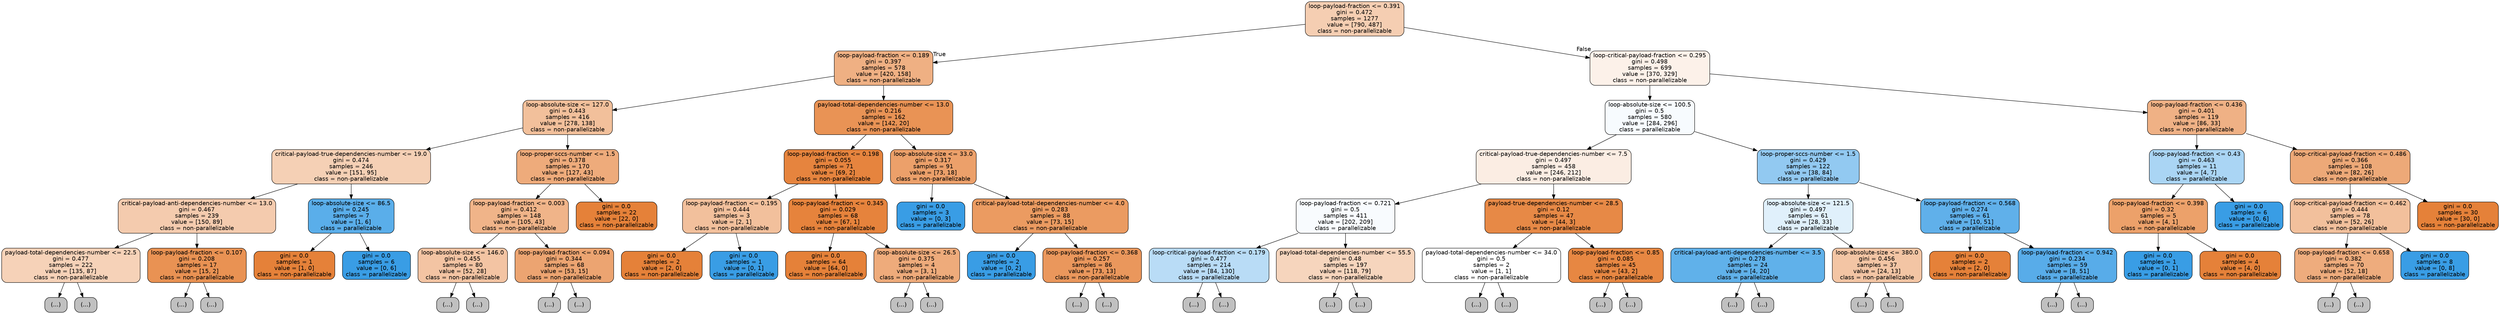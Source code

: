 digraph Tree {
node [shape=box, style="filled, rounded", color="black", fontname=helvetica] ;
edge [fontname=helvetica] ;
0 [label="loop-payload-fraction <= 0.391\ngini = 0.472\nsamples = 1277\nvalue = [790, 487]\nclass = non-parallelizable", fillcolor="#e5813962"] ;
1 [label="loop-payload-fraction <= 0.189\ngini = 0.397\nsamples = 578\nvalue = [420, 158]\nclass = non-parallelizable", fillcolor="#e581399f"] ;
0 -> 1 [labeldistance=2.5, labelangle=45, headlabel="True"] ;
2 [label="loop-absolute-size <= 127.0\ngini = 0.443\nsamples = 416\nvalue = [278, 138]\nclass = non-parallelizable", fillcolor="#e5813980"] ;
1 -> 2 ;
3 [label="critical-payload-true-dependencies-number <= 19.0\ngini = 0.474\nsamples = 246\nvalue = [151, 95]\nclass = non-parallelizable", fillcolor="#e581395f"] ;
2 -> 3 ;
4 [label="critical-payload-anti-dependencies-number <= 13.0\ngini = 0.467\nsamples = 239\nvalue = [150, 89]\nclass = non-parallelizable", fillcolor="#e5813968"] ;
3 -> 4 ;
5 [label="payload-total-dependencies-number <= 22.5\ngini = 0.477\nsamples = 222\nvalue = [135, 87]\nclass = non-parallelizable", fillcolor="#e581395b"] ;
4 -> 5 ;
6 [label="(...)", fillcolor="#C0C0C0"] ;
5 -> 6 ;
137 [label="(...)", fillcolor="#C0C0C0"] ;
5 -> 137 ;
142 [label="loop-payload-fraction <= 0.107\ngini = 0.208\nsamples = 17\nvalue = [15, 2]\nclass = non-parallelizable", fillcolor="#e58139dd"] ;
4 -> 142 ;
143 [label="(...)", fillcolor="#C0C0C0"] ;
142 -> 143 ;
144 [label="(...)", fillcolor="#C0C0C0"] ;
142 -> 144 ;
147 [label="loop-absolute-size <= 86.5\ngini = 0.245\nsamples = 7\nvalue = [1, 6]\nclass = parallelizable", fillcolor="#399de5d4"] ;
3 -> 147 ;
148 [label="gini = 0.0\nsamples = 1\nvalue = [1, 0]\nclass = non-parallelizable", fillcolor="#e58139ff"] ;
147 -> 148 ;
149 [label="gini = 0.0\nsamples = 6\nvalue = [0, 6]\nclass = parallelizable", fillcolor="#399de5ff"] ;
147 -> 149 ;
150 [label="loop-proper-sccs-number <= 1.5\ngini = 0.378\nsamples = 170\nvalue = [127, 43]\nclass = non-parallelizable", fillcolor="#e58139a9"] ;
2 -> 150 ;
151 [label="loop-payload-fraction <= 0.003\ngini = 0.412\nsamples = 148\nvalue = [105, 43]\nclass = non-parallelizable", fillcolor="#e5813997"] ;
150 -> 151 ;
152 [label="loop-absolute-size <= 146.0\ngini = 0.455\nsamples = 80\nvalue = [52, 28]\nclass = non-parallelizable", fillcolor="#e5813976"] ;
151 -> 152 ;
153 [label="(...)", fillcolor="#C0C0C0"] ;
152 -> 153 ;
154 [label="(...)", fillcolor="#C0C0C0"] ;
152 -> 154 ;
219 [label="loop-payload-fraction <= 0.094\ngini = 0.344\nsamples = 68\nvalue = [53, 15]\nclass = non-parallelizable", fillcolor="#e58139b7"] ;
151 -> 219 ;
220 [label="(...)", fillcolor="#C0C0C0"] ;
219 -> 220 ;
239 [label="(...)", fillcolor="#C0C0C0"] ;
219 -> 239 ;
248 [label="gini = 0.0\nsamples = 22\nvalue = [22, 0]\nclass = non-parallelizable", fillcolor="#e58139ff"] ;
150 -> 248 ;
249 [label="payload-total-dependencies-number <= 13.0\ngini = 0.216\nsamples = 162\nvalue = [142, 20]\nclass = non-parallelizable", fillcolor="#e58139db"] ;
1 -> 249 ;
250 [label="loop-payload-fraction <= 0.198\ngini = 0.055\nsamples = 71\nvalue = [69, 2]\nclass = non-parallelizable", fillcolor="#e58139f8"] ;
249 -> 250 ;
251 [label="loop-payload-fraction <= 0.195\ngini = 0.444\nsamples = 3\nvalue = [2, 1]\nclass = non-parallelizable", fillcolor="#e581397f"] ;
250 -> 251 ;
252 [label="gini = 0.0\nsamples = 2\nvalue = [2, 0]\nclass = non-parallelizable", fillcolor="#e58139ff"] ;
251 -> 252 ;
253 [label="gini = 0.0\nsamples = 1\nvalue = [0, 1]\nclass = parallelizable", fillcolor="#399de5ff"] ;
251 -> 253 ;
254 [label="loop-payload-fraction <= 0.345\ngini = 0.029\nsamples = 68\nvalue = [67, 1]\nclass = non-parallelizable", fillcolor="#e58139fb"] ;
250 -> 254 ;
255 [label="gini = 0.0\nsamples = 64\nvalue = [64, 0]\nclass = non-parallelizable", fillcolor="#e58139ff"] ;
254 -> 255 ;
256 [label="loop-absolute-size <= 26.5\ngini = 0.375\nsamples = 4\nvalue = [3, 1]\nclass = non-parallelizable", fillcolor="#e58139aa"] ;
254 -> 256 ;
257 [label="(...)", fillcolor="#C0C0C0"] ;
256 -> 257 ;
258 [label="(...)", fillcolor="#C0C0C0"] ;
256 -> 258 ;
259 [label="loop-absolute-size <= 33.0\ngini = 0.317\nsamples = 91\nvalue = [73, 18]\nclass = non-parallelizable", fillcolor="#e58139c0"] ;
249 -> 259 ;
260 [label="gini = 0.0\nsamples = 3\nvalue = [0, 3]\nclass = parallelizable", fillcolor="#399de5ff"] ;
259 -> 260 ;
261 [label="critical-payload-total-dependencies-number <= 4.0\ngini = 0.283\nsamples = 88\nvalue = [73, 15]\nclass = non-parallelizable", fillcolor="#e58139cb"] ;
259 -> 261 ;
262 [label="gini = 0.0\nsamples = 2\nvalue = [0, 2]\nclass = parallelizable", fillcolor="#399de5ff"] ;
261 -> 262 ;
263 [label="loop-payload-fraction <= 0.368\ngini = 0.257\nsamples = 86\nvalue = [73, 13]\nclass = non-parallelizable", fillcolor="#e58139d2"] ;
261 -> 263 ;
264 [label="(...)", fillcolor="#C0C0C0"] ;
263 -> 264 ;
287 [label="(...)", fillcolor="#C0C0C0"] ;
263 -> 287 ;
288 [label="loop-critical-payload-fraction <= 0.295\ngini = 0.498\nsamples = 699\nvalue = [370, 329]\nclass = non-parallelizable", fillcolor="#e581391c"] ;
0 -> 288 [labeldistance=2.5, labelangle=-45, headlabel="False"] ;
289 [label="loop-absolute-size <= 100.5\ngini = 0.5\nsamples = 580\nvalue = [284, 296]\nclass = parallelizable", fillcolor="#399de50a"] ;
288 -> 289 ;
290 [label="critical-payload-true-dependencies-number <= 7.5\ngini = 0.497\nsamples = 458\nvalue = [246, 212]\nclass = non-parallelizable", fillcolor="#e5813923"] ;
289 -> 290 ;
291 [label="loop-payload-fraction <= 0.721\ngini = 0.5\nsamples = 411\nvalue = [202, 209]\nclass = parallelizable", fillcolor="#399de509"] ;
290 -> 291 ;
292 [label="loop-critical-payload-fraction <= 0.179\ngini = 0.477\nsamples = 214\nvalue = [84, 130]\nclass = parallelizable", fillcolor="#399de55a"] ;
291 -> 292 ;
293 [label="(...)", fillcolor="#C0C0C0"] ;
292 -> 293 ;
372 [label="(...)", fillcolor="#C0C0C0"] ;
292 -> 372 ;
389 [label="payload-total-dependencies-number <= 55.5\ngini = 0.48\nsamples = 197\nvalue = [118, 79]\nclass = non-parallelizable", fillcolor="#e5813954"] ;
291 -> 389 ;
390 [label="(...)", fillcolor="#C0C0C0"] ;
389 -> 390 ;
451 [label="(...)", fillcolor="#C0C0C0"] ;
389 -> 451 ;
468 [label="payload-true-dependencies-number <= 28.5\ngini = 0.12\nsamples = 47\nvalue = [44, 3]\nclass = non-parallelizable", fillcolor="#e58139ee"] ;
290 -> 468 ;
469 [label="payload-total-dependencies-number <= 34.0\ngini = 0.5\nsamples = 2\nvalue = [1, 1]\nclass = non-parallelizable", fillcolor="#e5813900"] ;
468 -> 469 ;
470 [label="(...)", fillcolor="#C0C0C0"] ;
469 -> 470 ;
471 [label="(...)", fillcolor="#C0C0C0"] ;
469 -> 471 ;
472 [label="loop-payload-fraction <= 0.85\ngini = 0.085\nsamples = 45\nvalue = [43, 2]\nclass = non-parallelizable", fillcolor="#e58139f3"] ;
468 -> 472 ;
473 [label="(...)", fillcolor="#C0C0C0"] ;
472 -> 473 ;
474 [label="(...)", fillcolor="#C0C0C0"] ;
472 -> 474 ;
481 [label="loop-proper-sccs-number <= 1.5\ngini = 0.429\nsamples = 122\nvalue = [38, 84]\nclass = parallelizable", fillcolor="#399de58c"] ;
289 -> 481 ;
482 [label="loop-absolute-size <= 121.5\ngini = 0.497\nsamples = 61\nvalue = [28, 33]\nclass = parallelizable", fillcolor="#399de527"] ;
481 -> 482 ;
483 [label="critical-payload-anti-dependencies-number <= 3.5\ngini = 0.278\nsamples = 24\nvalue = [4, 20]\nclass = parallelizable", fillcolor="#399de5cc"] ;
482 -> 483 ;
484 [label="(...)", fillcolor="#C0C0C0"] ;
483 -> 484 ;
489 [label="(...)", fillcolor="#C0C0C0"] ;
483 -> 489 ;
494 [label="loop-absolute-size <= 380.0\ngini = 0.456\nsamples = 37\nvalue = [24, 13]\nclass = non-parallelizable", fillcolor="#e5813975"] ;
482 -> 494 ;
495 [label="(...)", fillcolor="#C0C0C0"] ;
494 -> 495 ;
508 [label="(...)", fillcolor="#C0C0C0"] ;
494 -> 508 ;
509 [label="loop-payload-fraction <= 0.568\ngini = 0.274\nsamples = 61\nvalue = [10, 51]\nclass = parallelizable", fillcolor="#399de5cd"] ;
481 -> 509 ;
510 [label="gini = 0.0\nsamples = 2\nvalue = [2, 0]\nclass = non-parallelizable", fillcolor="#e58139ff"] ;
509 -> 510 ;
511 [label="loop-payload-fraction <= 0.942\ngini = 0.234\nsamples = 59\nvalue = [8, 51]\nclass = parallelizable", fillcolor="#399de5d7"] ;
509 -> 511 ;
512 [label="(...)", fillcolor="#C0C0C0"] ;
511 -> 512 ;
525 [label="(...)", fillcolor="#C0C0C0"] ;
511 -> 525 ;
526 [label="loop-payload-fraction <= 0.436\ngini = 0.401\nsamples = 119\nvalue = [86, 33]\nclass = non-parallelizable", fillcolor="#e581399d"] ;
288 -> 526 ;
527 [label="loop-payload-fraction <= 0.43\ngini = 0.463\nsamples = 11\nvalue = [4, 7]\nclass = parallelizable", fillcolor="#399de56d"] ;
526 -> 527 ;
528 [label="loop-payload-fraction <= 0.398\ngini = 0.32\nsamples = 5\nvalue = [4, 1]\nclass = non-parallelizable", fillcolor="#e58139bf"] ;
527 -> 528 ;
529 [label="gini = 0.0\nsamples = 1\nvalue = [0, 1]\nclass = parallelizable", fillcolor="#399de5ff"] ;
528 -> 529 ;
530 [label="gini = 0.0\nsamples = 4\nvalue = [4, 0]\nclass = non-parallelizable", fillcolor="#e58139ff"] ;
528 -> 530 ;
531 [label="gini = 0.0\nsamples = 6\nvalue = [0, 6]\nclass = parallelizable", fillcolor="#399de5ff"] ;
527 -> 531 ;
532 [label="loop-critical-payload-fraction <= 0.486\ngini = 0.366\nsamples = 108\nvalue = [82, 26]\nclass = non-parallelizable", fillcolor="#e58139ae"] ;
526 -> 532 ;
533 [label="loop-critical-payload-fraction <= 0.462\ngini = 0.444\nsamples = 78\nvalue = [52, 26]\nclass = non-parallelizable", fillcolor="#e581397f"] ;
532 -> 533 ;
534 [label="loop-payload-fraction <= 0.658\ngini = 0.382\nsamples = 70\nvalue = [52, 18]\nclass = non-parallelizable", fillcolor="#e58139a7"] ;
533 -> 534 ;
535 [label="(...)", fillcolor="#C0C0C0"] ;
534 -> 535 ;
544 [label="(...)", fillcolor="#C0C0C0"] ;
534 -> 544 ;
559 [label="gini = 0.0\nsamples = 8\nvalue = [0, 8]\nclass = parallelizable", fillcolor="#399de5ff"] ;
533 -> 559 ;
560 [label="gini = 0.0\nsamples = 30\nvalue = [30, 0]\nclass = non-parallelizable", fillcolor="#e58139ff"] ;
532 -> 560 ;
}